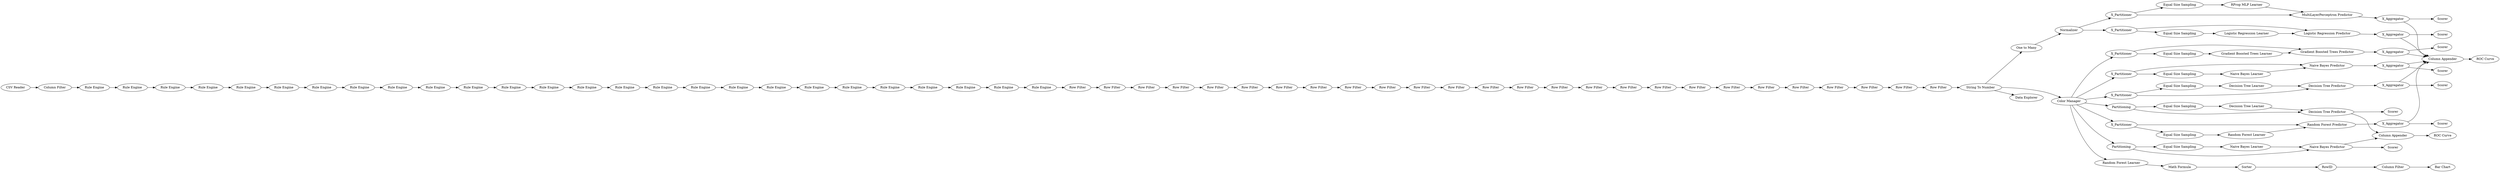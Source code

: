 digraph {
	"-7437033663560567258_33" [label="RProp MLP Learner"]
	"-3030316420095715635_56" [label="String To Number"]
	"1901705534204722568_82" [label="Decision Tree Predictor"]
	"6133739499401239450_32" [label="Row Filter"]
	"-3030316420095715635_94" [label="Column Appender"]
	"-7242987672135413902_135" [label=X_Aggregator]
	"6133739499401239450_42" [label="Row Filter"]
	"-8649316205689675110_56" [label="Rule Engine"]
	"-8649316205689675110_59" [label="Rule Engine"]
	"327362881037250102_15" [label=RowID]
	"-8649316205689675110_40" [label="Rule Engine"]
	"-8649316205689675110_45" [label="Rule Engine"]
	"-8649316205689675110_34" [label="Rule Engine"]
	"6133739499401239450_38" [label="Row Filter"]
	"-8649316205689675110_51" [label="Rule Engine"]
	"-3030316420095715635_128" [label=Normalizer]
	"1596049038721356723_21" [label="Gradient Boosted Trees Predictor"]
	"-8649316205689675110_50" [label="Rule Engine"]
	"-8649316205689675110_49" [label="Rule Engine"]
	"6133739499401239450_29" [label="Row Filter"]
	"6133739499401239450_45" [label="Row Filter"]
	"327362881037250102_14" [label="Column Filter"]
	"-7437033663560567258_32" [label="MultiLayerPerceptron Predictor"]
	"327362881037250102_11" [label=Sorter]
	"-8649316205689675110_48" [label="Rule Engine"]
	"6133739499401239450_49" [label="Row Filter"]
	"-8649316205689675110_46" [label="Rule Engine"]
	"-5247375443299981347_115" [label=Scorer]
	"-8649316205689675110_44" [label="Rule Engine"]
	"1901705534204722568_83" [label=Scorer]
	"-7242987672135413902_89" [label=Scorer]
	"-3030316420095715635_100" [label="ROC Curve"]
	"1596049038721356723_37" [label="Equal Size Sampling"]
	"1596049038721356723_127" [label=Scorer]
	"-3030316420095715635_55" [label="Data Explorer"]
	"1596049038721356723_20" [label="Gradient Boosted Trees Learner"]
	"-7242987672135413902_134" [label=X_Partitioner]
	"6133739499401239450_46" [label="Row Filter"]
	"-8649316205689675110_31" [label="Rule Engine"]
	"-8649316205689675110_32" [label="Rule Engine"]
	"-7437033663560567258_25" [label=Scorer]
	"7444041891348101558_131" [label="Equal Size Sampling"]
	"6133739499401239450_44" [label="Row Filter"]
	"1901705534204722568_133" [label=X_Aggregator]
	"6133739499401239450_30" [label="Row Filter"]
	"1901705534204722568_81" [label="Decision Tree Learner"]
	"6133739499401239450_54" [label="Row Filter"]
	"-8649316205689675110_47" [label="Rule Engine"]
	"6133739499401239450_40" [label="Row Filter"]
	"6133739499401239450_39" [label="Row Filter"]
	"-5247375443299981347_112" [label=X_Aggregator]
	"-1164771528432630931_133" [label="Equal Size Sampling"]
	"7444041891348101558_83" [label=Scorer]
	"1901705534204722568_131" [label="Equal Size Sampling"]
	"7444041891348101558_80" [label=Partitioning]
	"4052502697782138727_126" [label=Scorer]
	"-3030316420095715635_102" [label="Column Appender"]
	"6133739499401239450_34" [label="Row Filter"]
	"-8649316205689675110_33" [label="Rule Engine"]
	"-8649316205689675110_37" [label="Rule Engine"]
	"-1164771528432630931_84" [label=Partitioning]
	"-8649316205689675110_36" [label="Rule Engine"]
	"6133739499401239450_43" [label="Row Filter"]
	"6133739499401239450_48" [label="Row Filter"]
	"-8649316205689675110_38" [label="Rule Engine"]
	"-8649316205689675110_39" [label="Rule Engine"]
	"4052502697782138727_19" [label=X_Aggregator]
	"6133739499401239450_53" [label="Row Filter"]
	"6133739499401239450_51" [label="Row Filter"]
	"327362881037250102_12" [label="Bar Chart"]
	"6133739499401239450_35" [label="Row Filter"]
	"1596049038721356723_19" [label=X_Aggregator]
	"6133739499401239450_52" [label="Row Filter"]
	"-7242987672135413902_88" [label="Naive Bayes Predictor"]
	"-8649316205689675110_53" [label="Rule Engine"]
	"-5247375443299981347_117" [label=X_Partitioner]
	"-5247375443299981347_113" [label="Logistic Regression Learner"]
	"6133739499401239450_41" [label="Row Filter"]
	"327362881037250102_6" [label="Random Forest Learner"]
	"4052502697782138727_37" [label="Equal Size Sampling"]
	"-3030316420095715635_27" [label="CSV Reader"]
	"-7437033663560567258_28" [label=X_Aggregator]
	"1596049038721356723_18" [label=X_Partitioner]
	"327362881037250102_10" [label="Math Formula"]
	"-8649316205689675110_28" [label="Rule Engine"]
	"6133739499401239450_47" [label="Row Filter"]
	"1901705534204722568_132" [label=X_Partitioner]
	"4052502697782138727_16" [label="Random Forest Learner"]
	"-7242987672135413902_133" [label="Equal Size Sampling"]
	"-8649316205689675110_52" [label="Rule Engine"]
	"-3030316420095715635_13" [label="Column Filter"]
	"-7437033663560567258_26" [label="Equal Size Sampling"]
	"-8649316205689675110_58" [label="Rule Engine"]
	"-8649316205689675110_54" [label="Rule Engine"]
	"6133739499401239450_50" [label="Row Filter"]
	"-7242987672135413902_87" [label="Naive Bayes Learner"]
	"-5247375443299981347_114" [label="Logistic Regression Predictor"]
	"4052502697782138727_18" [label=X_Partitioner]
	"7444041891348101558_81" [label="Decision Tree Learner"]
	"6133739499401239450_31" [label="Row Filter"]
	"-8649316205689675110_57" [label="Rule Engine"]
	"-3030316420095715635_140" [label="Color Manager"]
	"-8649316205689675110_55" [label="Rule Engine"]
	"-3030316420095715635_93" [label="ROC Curve"]
	"7444041891348101558_82" [label="Decision Tree Predictor"]
	"-1164771528432630931_87" [label="Naive Bayes Learner"]
	"-1164771528432630931_89" [label=Scorer]
	"-7437033663560567258_29" [label=X_Partitioner]
	"-3030316420095715635_118" [label="One to Many"]
	"6133739499401239450_37" [label="Row Filter"]
	"-1164771528432630931_88" [label="Naive Bayes Predictor"]
	"4052502697782138727_17" [label="Random Forest Predictor"]
	"-5247375443299981347_116" [label="Equal Size Sampling"]
	"6133739499401239450_33" [label="Row Filter"]
	"6133739499401239450_36" [label="Row Filter"]
	"1596049038721356723_18" -> "1596049038721356723_21"
	"7444041891348101558_82" -> "7444041891348101558_83"
	"6133739499401239450_39" -> "6133739499401239450_43"
	"-1164771528432630931_84" -> "-1164771528432630931_88"
	"-8649316205689675110_39" -> "-8649316205689675110_40"
	"1901705534204722568_81" -> "1901705534204722568_82"
	"-8649316205689675110_47" -> "-8649316205689675110_48"
	"-8649316205689675110_49" -> "-8649316205689675110_50"
	"-3030316420095715635_27" -> "-3030316420095715635_13"
	"-8649316205689675110_50" -> "-8649316205689675110_51"
	"6133739499401239450_45" -> "6133739499401239450_48"
	"-3030316420095715635_140" -> "-7242987672135413902_134"
	"-8649316205689675110_36" -> "-8649316205689675110_37"
	"-8649316205689675110_44" -> "-8649316205689675110_45"
	"-3030316420095715635_13" -> "-8649316205689675110_28"
	"6133739499401239450_43" -> "6133739499401239450_40"
	"-8649316205689675110_58" -> "-8649316205689675110_49"
	"-7242987672135413902_87" -> "-7242987672135413902_88"
	"6133739499401239450_32" -> "6133739499401239450_33"
	"-3030316420095715635_56" -> "-3030316420095715635_118"
	"-8649316205689675110_48" -> "-8649316205689675110_52"
	"-5247375443299981347_114" -> "-5247375443299981347_112"
	"4052502697782138727_19" -> "-3030316420095715635_102"
	"-3030316420095715635_56" -> "-3030316420095715635_140"
	"1596049038721356723_21" -> "1596049038721356723_19"
	"-1164771528432630931_88" -> "-1164771528432630931_89"
	"-8649316205689675110_32" -> "-8649316205689675110_33"
	"7444041891348101558_80" -> "7444041891348101558_82"
	"-8649316205689675110_57" -> "-8649316205689675110_58"
	"6133739499401239450_51" -> "6133739499401239450_54"
	"4052502697782138727_19" -> "4052502697782138727_126"
	"-5247375443299981347_117" -> "-5247375443299981347_114"
	"1596049038721356723_19" -> "-3030316420095715635_102"
	"-3030316420095715635_94" -> "-3030316420095715635_93"
	"6133739499401239450_31" -> "6133739499401239450_32"
	"6133739499401239450_54" -> "-3030316420095715635_56"
	"327362881037250102_6" -> "327362881037250102_10"
	"-5247375443299981347_116" -> "-5247375443299981347_113"
	"-3030316420095715635_140" -> "-1164771528432630931_84"
	"-8649316205689675110_34" -> "-8649316205689675110_36"
	"-3030316420095715635_118" -> "-3030316420095715635_128"
	"-8649316205689675110_56" -> "-8649316205689675110_57"
	"-7437033663560567258_29" -> "-7437033663560567258_26"
	"-3030316420095715635_128" -> "-7437033663560567258_29"
	"-3030316420095715635_140" -> "7444041891348101558_80"
	"4052502697782138727_16" -> "4052502697782138727_17"
	"6133739499401239450_52" -> "6133739499401239450_53"
	"-1164771528432630931_133" -> "-1164771528432630931_87"
	"-3030316420095715635_102" -> "-3030316420095715635_100"
	"6133739499401239450_34" -> "6133739499401239450_35"
	"-5247375443299981347_112" -> "-5247375443299981347_115"
	"-7242987672135413902_134" -> "-7242987672135413902_133"
	"4052502697782138727_17" -> "4052502697782138727_19"
	"6133739499401239450_47" -> "6133739499401239450_46"
	"-3030316420095715635_128" -> "-5247375443299981347_117"
	"-7437033663560567258_28" -> "-7437033663560567258_25"
	"-8649316205689675110_45" -> "-8649316205689675110_46"
	"-8649316205689675110_28" -> "-8649316205689675110_31"
	"1596049038721356723_19" -> "1596049038721356723_127"
	"-8649316205689675110_52" -> "-8649316205689675110_54"
	"1596049038721356723_37" -> "1596049038721356723_20"
	"-8649316205689675110_33" -> "-8649316205689675110_34"
	"6133739499401239450_48" -> "6133739499401239450_50"
	"6133739499401239450_44" -> "6133739499401239450_47"
	"6133739499401239450_29" -> "6133739499401239450_30"
	"6133739499401239450_35" -> "6133739499401239450_38"
	"-5247375443299981347_112" -> "-3030316420095715635_102"
	"7444041891348101558_81" -> "7444041891348101558_82"
	"-1164771528432630931_84" -> "-1164771528432630931_133"
	"327362881037250102_15" -> "327362881037250102_14"
	"4052502697782138727_37" -> "4052502697782138727_16"
	"6133739499401239450_40" -> "6133739499401239450_41"
	"-7437033663560567258_32" -> "-7437033663560567258_28"
	"6133739499401239450_38" -> "6133739499401239450_37"
	"-7437033663560567258_29" -> "-7437033663560567258_32"
	"-8649316205689675110_37" -> "-8649316205689675110_38"
	"1596049038721356723_20" -> "1596049038721356723_21"
	"6133739499401239450_33" -> "6133739499401239450_34"
	"-8649316205689675110_59" -> "6133739499401239450_29"
	"-8649316205689675110_40" -> "-8649316205689675110_44"
	"-8649316205689675110_46" -> "-8649316205689675110_47"
	"-1164771528432630931_87" -> "-1164771528432630931_88"
	"6133739499401239450_36" -> "6133739499401239450_39"
	"-7242987672135413902_133" -> "-7242987672135413902_87"
	"-3030316420095715635_140" -> "1901705534204722568_132"
	"327362881037250102_14" -> "327362881037250102_12"
	"4052502697782138727_18" -> "4052502697782138727_37"
	"-5247375443299981347_113" -> "-5247375443299981347_114"
	"-3030316420095715635_56" -> "-3030316420095715635_55"
	"6133739499401239450_46" -> "6133739499401239450_45"
	"1901705534204722568_132" -> "1901705534204722568_82"
	"6133739499401239450_37" -> "6133739499401239450_36"
	"1901705534204722568_132" -> "1901705534204722568_131"
	"6133739499401239450_42" -> "6133739499401239450_44"
	"1901705534204722568_82" -> "1901705534204722568_133"
	"1901705534204722568_131" -> "1901705534204722568_81"
	"-3030316420095715635_140" -> "4052502697782138727_18"
	"1901705534204722568_133" -> "-3030316420095715635_102"
	"-3030316420095715635_140" -> "327362881037250102_6"
	"-7242987672135413902_135" -> "-7242987672135413902_89"
	"-3030316420095715635_140" -> "1596049038721356723_18"
	"7444041891348101558_80" -> "7444041891348101558_131"
	"-8649316205689675110_31" -> "-8649316205689675110_32"
	"6133739499401239450_50" -> "6133739499401239450_52"
	"-8649316205689675110_38" -> "-8649316205689675110_39"
	"-7437033663560567258_33" -> "-7437033663560567258_32"
	"4052502697782138727_18" -> "4052502697782138727_17"
	"6133739499401239450_41" -> "6133739499401239450_42"
	"-8649316205689675110_53" -> "-8649316205689675110_55"
	"7444041891348101558_131" -> "7444041891348101558_81"
	"-7242987672135413902_88" -> "-7242987672135413902_135"
	"1596049038721356723_18" -> "1596049038721356723_37"
	"7444041891348101558_82" -> "-3030316420095715635_94"
	"-8649316205689675110_54" -> "-8649316205689675110_56"
	"6133739499401239450_49" -> "6133739499401239450_51"
	"6133739499401239450_30" -> "6133739499401239450_31"
	"-7437033663560567258_28" -> "-3030316420095715635_102"
	"-7437033663560567258_26" -> "-7437033663560567258_33"
	"-7242987672135413902_135" -> "-3030316420095715635_102"
	"327362881037250102_11" -> "327362881037250102_15"
	"-5247375443299981347_117" -> "-5247375443299981347_116"
	"6133739499401239450_53" -> "6133739499401239450_49"
	"-8649316205689675110_51" -> "-8649316205689675110_53"
	"-1164771528432630931_88" -> "-3030316420095715635_94"
	"-8649316205689675110_55" -> "-8649316205689675110_59"
	"-7242987672135413902_134" -> "-7242987672135413902_88"
	"1901705534204722568_133" -> "1901705534204722568_83"
	"327362881037250102_10" -> "327362881037250102_11"
	rankdir=LR
}
